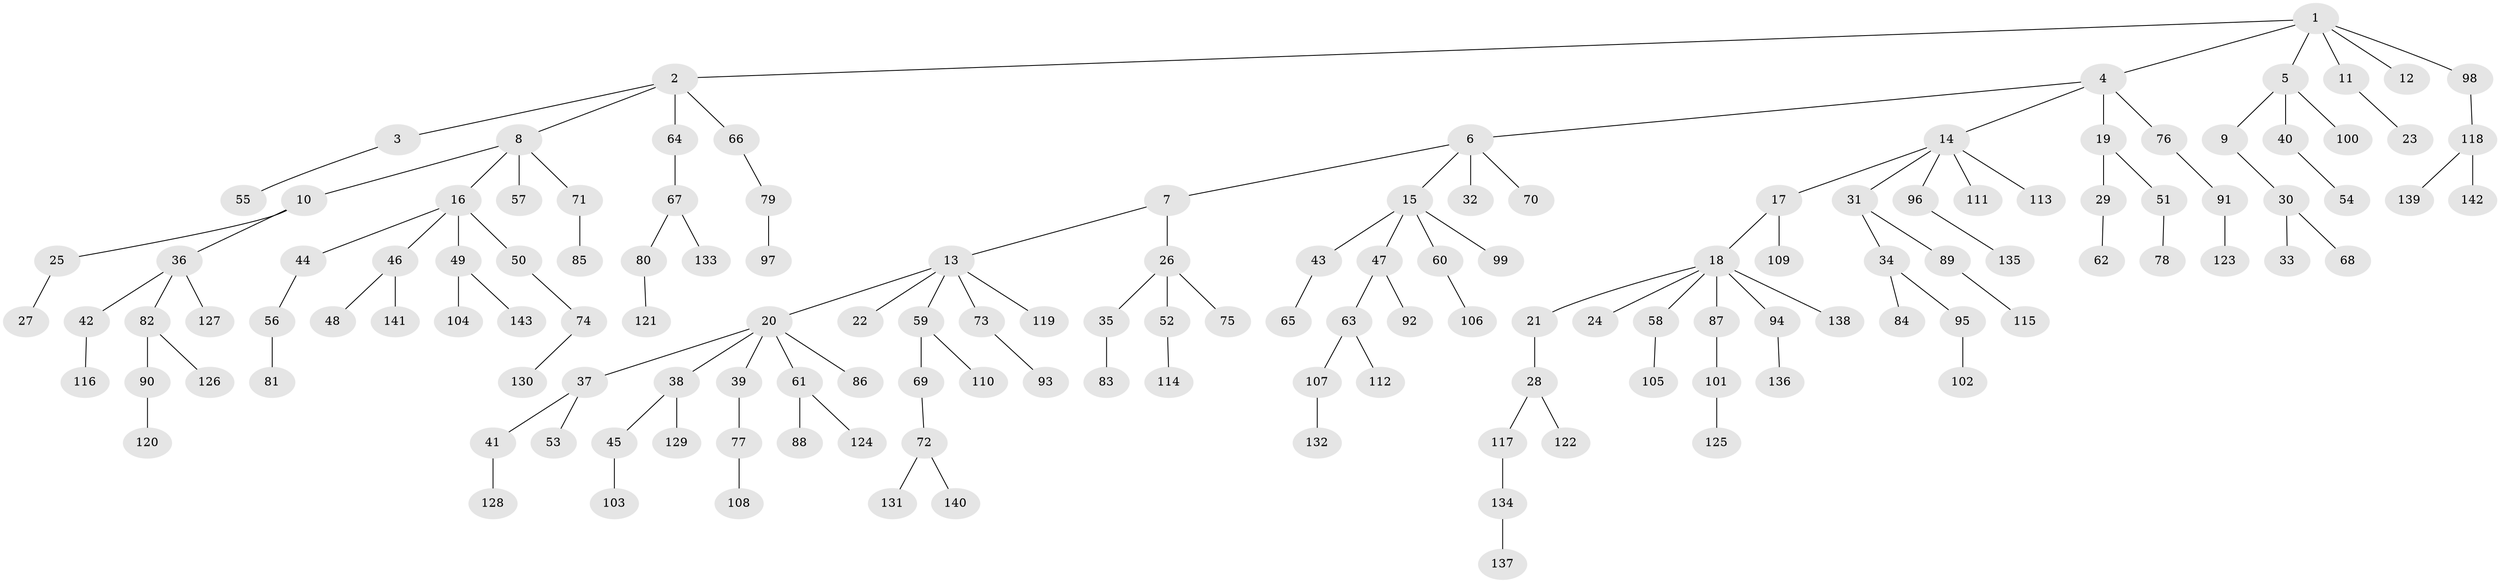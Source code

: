 // Generated by graph-tools (version 1.1) at 2025/02/03/09/25 03:02:18]
// undirected, 143 vertices, 142 edges
graph export_dot {
graph [start="1"]
  node [color=gray90,style=filled];
  1;
  2;
  3;
  4;
  5;
  6;
  7;
  8;
  9;
  10;
  11;
  12;
  13;
  14;
  15;
  16;
  17;
  18;
  19;
  20;
  21;
  22;
  23;
  24;
  25;
  26;
  27;
  28;
  29;
  30;
  31;
  32;
  33;
  34;
  35;
  36;
  37;
  38;
  39;
  40;
  41;
  42;
  43;
  44;
  45;
  46;
  47;
  48;
  49;
  50;
  51;
  52;
  53;
  54;
  55;
  56;
  57;
  58;
  59;
  60;
  61;
  62;
  63;
  64;
  65;
  66;
  67;
  68;
  69;
  70;
  71;
  72;
  73;
  74;
  75;
  76;
  77;
  78;
  79;
  80;
  81;
  82;
  83;
  84;
  85;
  86;
  87;
  88;
  89;
  90;
  91;
  92;
  93;
  94;
  95;
  96;
  97;
  98;
  99;
  100;
  101;
  102;
  103;
  104;
  105;
  106;
  107;
  108;
  109;
  110;
  111;
  112;
  113;
  114;
  115;
  116;
  117;
  118;
  119;
  120;
  121;
  122;
  123;
  124;
  125;
  126;
  127;
  128;
  129;
  130;
  131;
  132;
  133;
  134;
  135;
  136;
  137;
  138;
  139;
  140;
  141;
  142;
  143;
  1 -- 2;
  1 -- 4;
  1 -- 5;
  1 -- 11;
  1 -- 12;
  1 -- 98;
  2 -- 3;
  2 -- 8;
  2 -- 64;
  2 -- 66;
  3 -- 55;
  4 -- 6;
  4 -- 14;
  4 -- 19;
  4 -- 76;
  5 -- 9;
  5 -- 40;
  5 -- 100;
  6 -- 7;
  6 -- 15;
  6 -- 32;
  6 -- 70;
  7 -- 13;
  7 -- 26;
  8 -- 10;
  8 -- 16;
  8 -- 57;
  8 -- 71;
  9 -- 30;
  10 -- 25;
  10 -- 36;
  11 -- 23;
  13 -- 20;
  13 -- 22;
  13 -- 59;
  13 -- 73;
  13 -- 119;
  14 -- 17;
  14 -- 31;
  14 -- 96;
  14 -- 111;
  14 -- 113;
  15 -- 43;
  15 -- 47;
  15 -- 60;
  15 -- 99;
  16 -- 44;
  16 -- 46;
  16 -- 49;
  16 -- 50;
  17 -- 18;
  17 -- 109;
  18 -- 21;
  18 -- 24;
  18 -- 58;
  18 -- 87;
  18 -- 94;
  18 -- 138;
  19 -- 29;
  19 -- 51;
  20 -- 37;
  20 -- 38;
  20 -- 39;
  20 -- 61;
  20 -- 86;
  21 -- 28;
  25 -- 27;
  26 -- 35;
  26 -- 52;
  26 -- 75;
  28 -- 117;
  28 -- 122;
  29 -- 62;
  30 -- 33;
  30 -- 68;
  31 -- 34;
  31 -- 89;
  34 -- 84;
  34 -- 95;
  35 -- 83;
  36 -- 42;
  36 -- 82;
  36 -- 127;
  37 -- 41;
  37 -- 53;
  38 -- 45;
  38 -- 129;
  39 -- 77;
  40 -- 54;
  41 -- 128;
  42 -- 116;
  43 -- 65;
  44 -- 56;
  45 -- 103;
  46 -- 48;
  46 -- 141;
  47 -- 63;
  47 -- 92;
  49 -- 104;
  49 -- 143;
  50 -- 74;
  51 -- 78;
  52 -- 114;
  56 -- 81;
  58 -- 105;
  59 -- 69;
  59 -- 110;
  60 -- 106;
  61 -- 88;
  61 -- 124;
  63 -- 107;
  63 -- 112;
  64 -- 67;
  66 -- 79;
  67 -- 80;
  67 -- 133;
  69 -- 72;
  71 -- 85;
  72 -- 131;
  72 -- 140;
  73 -- 93;
  74 -- 130;
  76 -- 91;
  77 -- 108;
  79 -- 97;
  80 -- 121;
  82 -- 90;
  82 -- 126;
  87 -- 101;
  89 -- 115;
  90 -- 120;
  91 -- 123;
  94 -- 136;
  95 -- 102;
  96 -- 135;
  98 -- 118;
  101 -- 125;
  107 -- 132;
  117 -- 134;
  118 -- 139;
  118 -- 142;
  134 -- 137;
}
